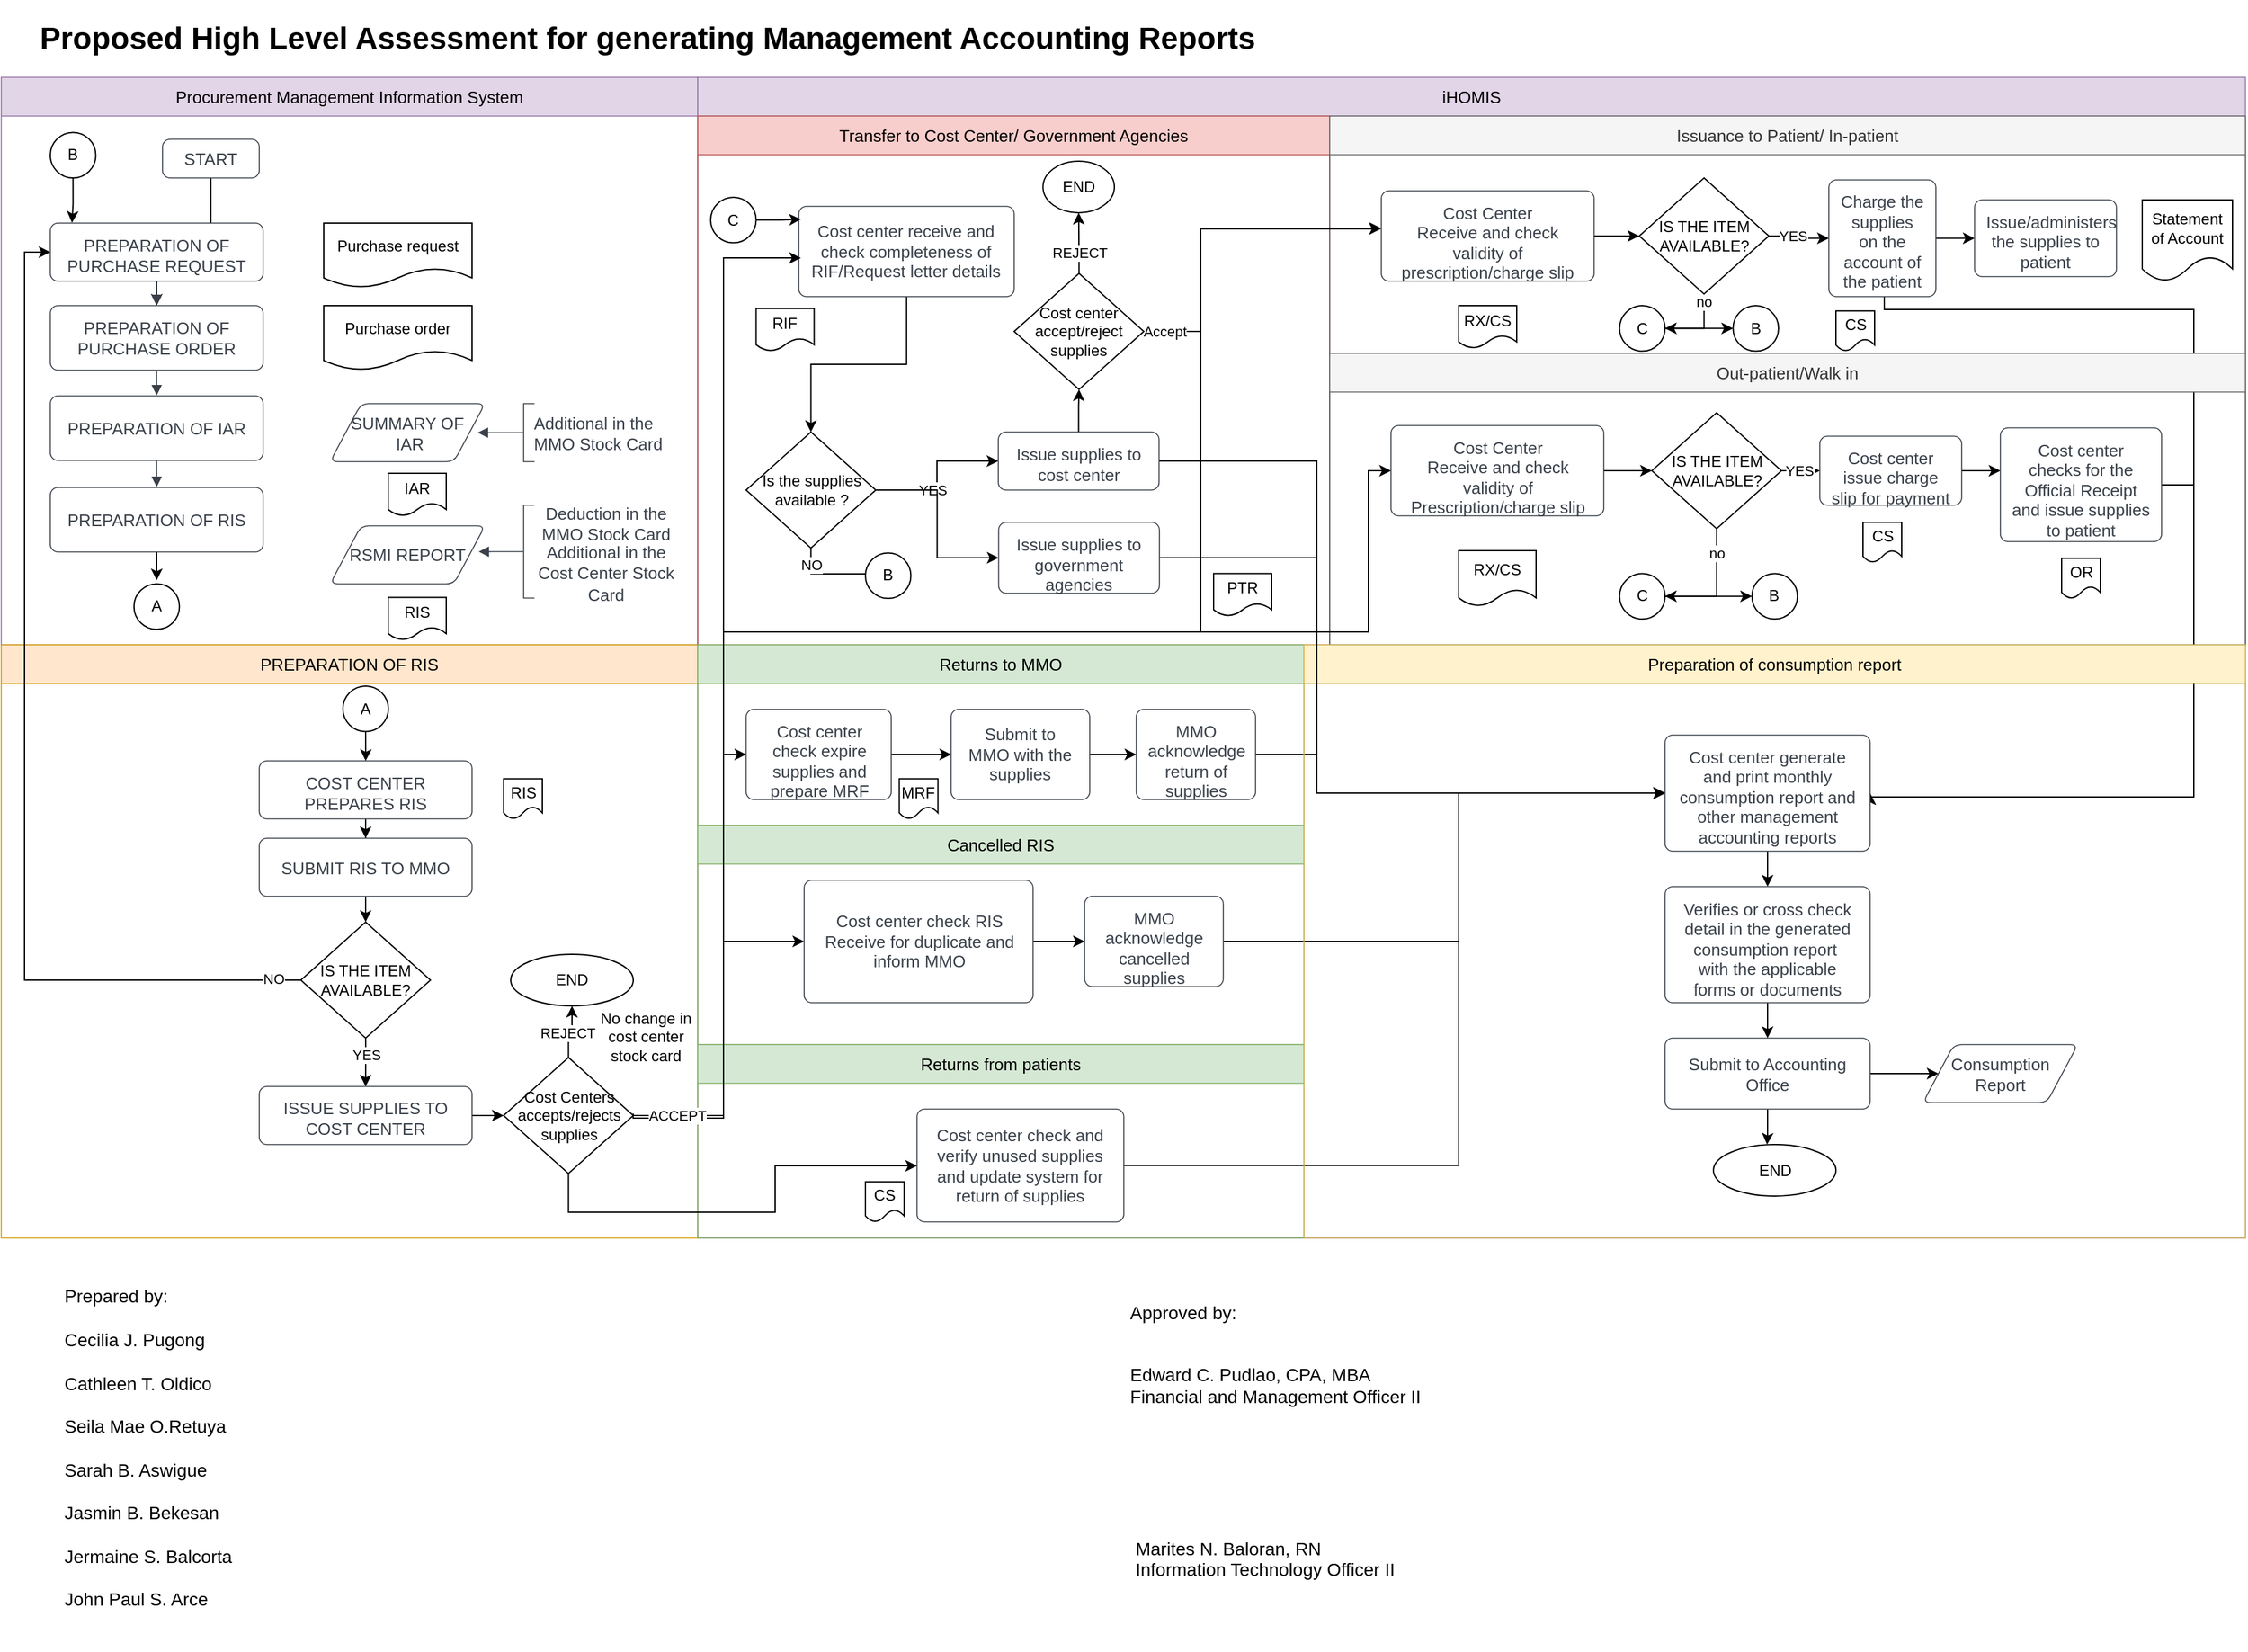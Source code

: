 <mxfile version="21.5.0" type="github">
  <diagram name="Page-1" id="J0lyRj6n2_-u4ndbuz0H">
    <mxGraphModel dx="1595" dy="823" grid="1" gridSize="10" guides="1" tooltips="1" connect="1" arrows="1" fold="1" page="1" pageScale="1" pageWidth="850" pageHeight="1100" math="0" shadow="0">
      <root>
        <mxCell id="0" />
        <mxCell id="1" parent="0" />
        <mxCell id="qVswXqrrGsFflSgT77Yx-1" value="" style="fillColor=none;strokeColor=none;pointerEvents=0;fontStyle=0;html=1;whiteSpace=wrap;container=1;collapsible=0;childLayout=stackLayout;resizeParent=1;dropTarget=0;fontSize=13;spacing=0;strokeOpacity=100;fillOpacity=100;rounded=1;absoluteArcSize=1;arcSize=12;strokeWidth=0.8;" parent="1" vertex="1">
          <mxGeometry x="30" y="60" width="540" height="440" as="geometry" />
        </mxCell>
        <mxCell id="qVswXqrrGsFflSgT77Yx-2" value="Procurement Management Information System" style="swimlane;html=1;whiteSpace=wrap;connectable=0;fontStyle=0;startSize=30;dropTarget=0;rounded=0;spacing=0;strokeColor=#9673a6;strokeOpacity=100;fillOpacity=100;fillColor=#e1d5e7;strokeWidth=0.8;container=1;pointerEvents=0;collapsible=0;recursiveResize=0;fontSize=13;align=center;" parent="qVswXqrrGsFflSgT77Yx-1" vertex="1">
          <mxGeometry width="540" height="440" as="geometry" />
        </mxCell>
        <mxCell id="ko_6VQ7homJem2bXmBW5-42" value="" style="edgeStyle=orthogonalEdgeStyle;rounded=0;orthogonalLoop=1;jettySize=auto;html=1;" parent="1" source="qVswXqrrGsFflSgT77Yx-3" target="qVswXqrrGsFflSgT77Yx-5" edge="1">
          <mxGeometry relative="1" as="geometry" />
        </mxCell>
        <mxCell id="qVswXqrrGsFflSgT77Yx-3" value="START" style="html=1;overflow=block;blockSpacing=1;whiteSpace=wrap;fontSize=13;fontColor=#3a414a;align=center;spacing=3.8;strokeColor=#3a414a;strokeOpacity=100;fillOpacity=100;rounded=1;absoluteArcSize=1;arcSize=12;fillColor=#ffffff;strokeWidth=0.8;lucidId=2fs9UQbkpLP_;" parent="1" vertex="1">
          <mxGeometry x="155" y="108" width="75" height="30" as="geometry" />
        </mxCell>
        <mxCell id="qVswXqrrGsFflSgT77Yx-4" value="PREPARATION OF PURCHASE REQUEST" style="html=1;overflow=block;blockSpacing=1;whiteSpace=wrap;fontSize=13;fontColor=#3a414a;align=center;spacing=9;strokeColor=#3a414a;strokeOpacity=100;fillOpacity=100;rounded=1;absoluteArcSize=1;arcSize=12;fillColor=#ffffff;strokeWidth=0.8;lucidId=ogs9_VXGJzux;" parent="1" vertex="1">
          <mxGeometry x="68" y="173" width="165" height="45" as="geometry" />
        </mxCell>
        <mxCell id="qVswXqrrGsFflSgT77Yx-5" value="PREPARATION OF PURCHASE ORDER" style="html=1;overflow=block;blockSpacing=1;whiteSpace=wrap;fontSize=13;fontColor=#3a414a;align=center;spacing=9;strokeColor=#3a414a;strokeOpacity=100;fillOpacity=100;rounded=1;absoluteArcSize=1;arcSize=12;fillColor=#ffffff;strokeWidth=0.8;lucidId=Ehs9~Ryh2CZX;" parent="1" vertex="1">
          <mxGeometry x="68" y="237" width="165" height="50" as="geometry" />
        </mxCell>
        <mxCell id="qVswXqrrGsFflSgT77Yx-7" value="" style="html=1;jettySize=18;whiteSpace=wrap;fontSize=13;strokeColor=#3a414a;strokeOpacity=100;strokeWidth=0.8;rounded=1;arcSize=24;edgeStyle=orthogonalEdgeStyle;startArrow=none;endArrow=block;endFill=1;exitX=0.5;exitY=1.008;exitPerimeter=0;entryX=0.5;entryY=-0.007;entryPerimeter=0;lucidId=-Ts9mlz6nutN;" parent="1" source="qVswXqrrGsFflSgT77Yx-4" target="qVswXqrrGsFflSgT77Yx-5" edge="1">
          <mxGeometry width="100" height="100" relative="1" as="geometry">
            <Array as="points" />
          </mxGeometry>
        </mxCell>
        <mxCell id="qVswXqrrGsFflSgT77Yx-12" value="PREPARATION OF IAR" style="html=1;overflow=block;blockSpacing=1;whiteSpace=wrap;fontSize=13;fontColor=#3a414a;align=center;spacing=9;strokeColor=#3a414a;strokeOpacity=100;fillOpacity=100;rounded=1;absoluteArcSize=1;arcSize=12;fillColor=#ffffff;strokeWidth=0.8;lucidId=RXs9OeCp4kVb;" parent="1" vertex="1">
          <mxGeometry x="68" y="307" width="165" height="50" as="geometry" />
        </mxCell>
        <mxCell id="qVswXqrrGsFflSgT77Yx-13" value="SUMMARY OF&lt;br&gt;&amp;nbsp;IAR" style="html=1;overflow=block;blockSpacing=1;whiteSpace=wrap;shape=parallelogram;perimeter=parallelogramPerimeter;anchorPointDirection=0;fontSize=13;fontColor=#3a414a;align=center;spacing=3.8;strokeColor=#3a414a;strokeOpacity=100;fillOpacity=100;rounded=1;absoluteArcSize=1;arcSize=12;fillColor=#ffffff;strokeWidth=0.8;lucidId=gYs9m8~hJAxD;" parent="1" vertex="1">
          <mxGeometry x="285" y="313" width="120" height="45" as="geometry" />
        </mxCell>
        <mxCell id="ko_6VQ7homJem2bXmBW5-2" value="" style="edgeStyle=orthogonalEdgeStyle;rounded=0;orthogonalLoop=1;jettySize=auto;html=1;" parent="1" source="qVswXqrrGsFflSgT77Yx-15" edge="1">
          <mxGeometry relative="1" as="geometry">
            <mxPoint x="150.5" y="450" as="targetPoint" />
          </mxGeometry>
        </mxCell>
        <mxCell id="qVswXqrrGsFflSgT77Yx-15" value="PREPARATION OF RIS" style="html=1;overflow=block;blockSpacing=1;whiteSpace=wrap;fontSize=13;fontColor=#3a414a;align=center;spacing=9;strokeColor=#3a414a;strokeOpacity=100;fillOpacity=100;rounded=1;absoluteArcSize=1;arcSize=12;fillColor=#ffffff;strokeWidth=0.8;lucidId=OYs974KPALUt;" parent="1" vertex="1">
          <mxGeometry x="68" y="378" width="165" height="50" as="geometry" />
        </mxCell>
        <mxCell id="qVswXqrrGsFflSgT77Yx-16" value="RSMI REPORT" style="html=1;overflow=block;blockSpacing=1;whiteSpace=wrap;shape=parallelogram;perimeter=parallelogramPerimeter;anchorPointDirection=0;fontSize=13;fontColor=#3a414a;align=center;spacing=3.8;strokeColor=#3a414a;strokeOpacity=100;fillOpacity=100;rounded=1;absoluteArcSize=1;arcSize=12;fillColor=#ffffff;strokeWidth=0.8;lucidId=5Ys9VWO-W1IM;" parent="1" vertex="1">
          <mxGeometry x="285" y="407.75" width="120" height="45" as="geometry" />
        </mxCell>
        <mxCell id="qVswXqrrGsFflSgT77Yx-18" value="Additional in the MMO Stock Card" style="group;spacingLeft=8;align=left;spacing=0;strokeColor=none;whiteSpace=wrap;fontSize=13;fontColor=#3a414a;strokeOpacity=100;fillOpacity=0;rounded=1;absoluteArcSize=1;arcSize=12;fillColor=#ffffff;strokeWidth=0.8;verticalAlign=middle;html=1;" parent="1" vertex="1">
          <mxGeometry x="435" y="313" width="120" height="45" as="geometry" />
        </mxCell>
        <mxCell id="qVswXqrrGsFflSgT77Yx-19" value="" style="shape=partialRectangle;right=0;fillColor=none;whiteSpace=wrap;fontSize=13;fontColor=#3a414a;align=center;strokeColor=#3a414a;strokeWidth=0.8;" parent="qVswXqrrGsFflSgT77Yx-18" vertex="1">
          <mxGeometry width="8" height="45" relative="1" as="geometry" />
        </mxCell>
        <mxCell id="qVswXqrrGsFflSgT77Yx-20" value="" style="html=1;jettySize=18;whiteSpace=wrap;fontSize=13;strokeColor=#3a414a;strokeOpacity=100;strokeWidth=0.8;rounded=1;arcSize=24;edgeStyle=orthogonalEdgeStyle;startArrow=none;endArrow=block;endFill=1;exitX=-0.003;exitY=0.5;exitPerimeter=0;entryX=0.953;entryY=0.5;entryPerimeter=0;lucidId=xZs9WXEUDVAi;" parent="1" source="qVswXqrrGsFflSgT77Yx-18" target="qVswXqrrGsFflSgT77Yx-13" edge="1">
          <mxGeometry width="100" height="100" relative="1" as="geometry">
            <Array as="points" />
          </mxGeometry>
        </mxCell>
        <mxCell id="qVswXqrrGsFflSgT77Yx-21" value="&lt;div style=&quot;display: flex; justify-content: center; text-align: center; align-items: baseline; font-size: 0; line-height: 1.25;margin-top: -2px;&quot;&gt;&lt;span&gt;&lt;span style=&quot;font-size:13px;color:#3a414a;&quot;&gt;Deduction in the MMO Stock Card&#xa;&lt;/span&gt;&lt;/span&gt;&lt;/div&gt;&lt;div style=&quot;display: flex; justify-content: center; text-align: center; align-items: baseline; font-size: 0; line-height: 1.25;margin-top: -2px;&quot;&gt;&lt;span&gt;&lt;span style=&quot;font-size:13px;color:#3a414a;&quot;&gt;Additional in the Cost Center Stock Card&lt;/span&gt;&lt;/span&gt;&lt;/div&gt;" style="group;spacingLeft=8;align=left;spacing=0;strokeColor=none;whiteSpace=wrap;overflow=block;blockSpacing=1;html=1;fontSize=13;strokeOpacity=100;fillOpacity=0;rounded=1;absoluteArcSize=1;arcSize=12;fillColor=#ffffff;strokeWidth=0.8;verticalAlign=middle;" parent="1" vertex="1">
          <mxGeometry x="435" y="391.75" width="120" height="72" as="geometry" />
        </mxCell>
        <mxCell id="qVswXqrrGsFflSgT77Yx-22" value="" style="shape=partialRectangle;right=0;fillColor=none;whiteSpace=wrap;overflow=block;blockSpacing=1;html=1;fontSize=13;strokeColor=#3a414a;strokeWidth=0.8;" parent="qVswXqrrGsFflSgT77Yx-21" vertex="1">
          <mxGeometry width="8" height="72" relative="1" as="geometry" />
        </mxCell>
        <mxCell id="qVswXqrrGsFflSgT77Yx-23" value="" style="html=1;jettySize=18;whiteSpace=wrap;fontSize=13;strokeColor=#3a414a;strokeOpacity=100;strokeWidth=0.8;rounded=1;arcSize=24;edgeStyle=orthogonalEdgeStyle;startArrow=none;endArrow=block;endFill=1;exitX=-0.003;exitY=0.5;exitPerimeter=0;entryX=0.959;entryY=0.44;entryPerimeter=0;lucidId=.Zs9wa_sZbOn;" parent="1" source="qVswXqrrGsFflSgT77Yx-21" target="qVswXqrrGsFflSgT77Yx-16" edge="1">
          <mxGeometry width="100" height="100" relative="1" as="geometry">
            <Array as="points" />
          </mxGeometry>
        </mxCell>
        <mxCell id="qVswXqrrGsFflSgT77Yx-24" value="" style="html=1;jettySize=18;whiteSpace=wrap;fontSize=13;strokeColor=#3a414a;strokeOpacity=100;strokeWidth=0.8;rounded=1;arcSize=24;edgeStyle=orthogonalEdgeStyle;startArrow=none;endArrow=block;endFill=1;exitX=0.5;exitY=1.007;exitPerimeter=0;entryX=0.5;entryY=-0.007;entryPerimeter=0;lucidId=w4s9.SIj1D_p;" parent="1" source="qVswXqrrGsFflSgT77Yx-5" target="qVswXqrrGsFflSgT77Yx-12" edge="1">
          <mxGeometry width="100" height="100" relative="1" as="geometry">
            <Array as="points" />
          </mxGeometry>
        </mxCell>
        <mxCell id="qVswXqrrGsFflSgT77Yx-25" value="" style="html=1;jettySize=18;whiteSpace=wrap;fontSize=13;strokeColor=#3a414a;strokeOpacity=100;strokeWidth=0.8;rounded=1;arcSize=24;edgeStyle=orthogonalEdgeStyle;startArrow=none;endArrow=block;endFill=1;exitX=0.5;exitY=1.007;exitPerimeter=0;entryX=0.5;entryY=-0.007;entryPerimeter=0;lucidId=x4s9VvWTqHpb;" parent="1" source="qVswXqrrGsFflSgT77Yx-12" target="qVswXqrrGsFflSgT77Yx-15" edge="1">
          <mxGeometry width="100" height="100" relative="1" as="geometry">
            <Array as="points" />
          </mxGeometry>
        </mxCell>
        <mxCell id="qVswXqrrGsFflSgT77Yx-146" value="&lt;h1&gt;Proposed High Level Assessment for generating Management Accounting Reports&lt;/h1&gt;" style="text;html=1;strokeColor=none;fillColor=none;spacing=5;spacingTop=-20;whiteSpace=wrap;overflow=hidden;rounded=0;" parent="1" vertex="1">
          <mxGeometry x="55" y="10" width="1195" height="40" as="geometry" />
        </mxCell>
        <mxCell id="ko_6VQ7homJem2bXmBW5-3" value="" style="fillColor=none;strokeColor=none;pointerEvents=0;fontStyle=0;html=1;whiteSpace=wrap;container=1;collapsible=0;childLayout=stackLayout;resizeParent=1;dropTarget=0;fontSize=13;spacing=0;strokeOpacity=100;fillOpacity=100;rounded=1;absoluteArcSize=1;arcSize=12;strokeWidth=0.8;" parent="1" vertex="1">
          <mxGeometry x="30" y="500" width="540" height="460" as="geometry" />
        </mxCell>
        <mxCell id="ko_6VQ7homJem2bXmBW5-4" value="PREPARATION OF RIS" style="swimlane;html=1;whiteSpace=wrap;connectable=0;fontStyle=0;startSize=30;dropTarget=0;rounded=0;spacing=0;strokeColor=#d79b00;strokeOpacity=100;fillOpacity=100;fillColor=#ffe6cc;strokeWidth=0.8;container=1;pointerEvents=0;collapsible=0;recursiveResize=0;fontSize=13;align=center;" parent="ko_6VQ7homJem2bXmBW5-3" vertex="1">
          <mxGeometry width="540" height="460" as="geometry" />
        </mxCell>
        <mxCell id="ko_6VQ7homJem2bXmBW5-17" style="edgeStyle=orthogonalEdgeStyle;rounded=0;orthogonalLoop=1;jettySize=auto;html=1;" parent="1" source="ko_6VQ7homJem2bXmBW5-6" target="ko_6VQ7homJem2bXmBW5-7" edge="1">
          <mxGeometry relative="1" as="geometry" />
        </mxCell>
        <mxCell id="ko_6VQ7homJem2bXmBW5-6" value="COST CENTER PREPARES RIS" style="html=1;overflow=block;blockSpacing=1;whiteSpace=wrap;fontSize=13;fontColor=#3a414a;align=center;spacing=9;strokeColor=#3a414a;strokeOpacity=100;fillOpacity=100;rounded=1;absoluteArcSize=1;arcSize=12;fillColor=#ffffff;strokeWidth=0.8;lucidId=ogs9_VXGJzux;" parent="1" vertex="1">
          <mxGeometry x="230" y="590" width="165" height="45" as="geometry" />
        </mxCell>
        <mxCell id="ko_6VQ7homJem2bXmBW5-18" style="edgeStyle=orthogonalEdgeStyle;rounded=0;orthogonalLoop=1;jettySize=auto;html=1;" parent="1" source="ko_6VQ7homJem2bXmBW5-7" target="ko_6VQ7homJem2bXmBW5-9" edge="1">
          <mxGeometry relative="1" as="geometry" />
        </mxCell>
        <mxCell id="ko_6VQ7homJem2bXmBW5-7" value="SUBMIT RIS TO MMO" style="html=1;overflow=block;blockSpacing=1;whiteSpace=wrap;fontSize=13;fontColor=#3a414a;align=center;spacing=9;strokeColor=#3a414a;strokeOpacity=100;fillOpacity=100;rounded=1;absoluteArcSize=1;arcSize=12;fillColor=#ffffff;strokeWidth=0.8;lucidId=ogs9_VXGJzux;" parent="1" vertex="1">
          <mxGeometry x="230" y="650" width="165" height="45" as="geometry" />
        </mxCell>
        <mxCell id="ko_6VQ7homJem2bXmBW5-23" style="edgeStyle=orthogonalEdgeStyle;rounded=0;orthogonalLoop=1;jettySize=auto;html=1;entryX=0;entryY=0.5;entryDx=0;entryDy=0;" parent="1" source="ko_6VQ7homJem2bXmBW5-9" target="qVswXqrrGsFflSgT77Yx-4" edge="1">
          <mxGeometry relative="1" as="geometry">
            <Array as="points">
              <mxPoint x="48" y="760" />
              <mxPoint x="48" y="196" />
            </Array>
          </mxGeometry>
        </mxCell>
        <mxCell id="ko_6VQ7homJem2bXmBW5-24" value="NO" style="edgeLabel;html=1;align=center;verticalAlign=middle;resizable=0;points=[];" parent="ko_6VQ7homJem2bXmBW5-23" vertex="1" connectable="0">
          <mxGeometry x="-0.945" y="-1" relative="1" as="geometry">
            <mxPoint as="offset" />
          </mxGeometry>
        </mxCell>
        <mxCell id="ko_6VQ7homJem2bXmBW5-27" value="" style="edgeStyle=orthogonalEdgeStyle;rounded=0;orthogonalLoop=1;jettySize=auto;html=1;" parent="1" source="ko_6VQ7homJem2bXmBW5-9" target="ko_6VQ7homJem2bXmBW5-25" edge="1">
          <mxGeometry relative="1" as="geometry" />
        </mxCell>
        <mxCell id="ko_6VQ7homJem2bXmBW5-28" value="YES" style="edgeLabel;html=1;align=center;verticalAlign=middle;resizable=0;points=[];" parent="ko_6VQ7homJem2bXmBW5-27" vertex="1" connectable="0">
          <mxGeometry x="-0.317" relative="1" as="geometry">
            <mxPoint as="offset" />
          </mxGeometry>
        </mxCell>
        <mxCell id="ko_6VQ7homJem2bXmBW5-9" value="IS THE ITEM AVAILABLE?" style="rhombus;whiteSpace=wrap;html=1;" parent="1" vertex="1">
          <mxGeometry x="262.25" y="715" width="100.5" height="90" as="geometry" />
        </mxCell>
        <mxCell id="ko_6VQ7homJem2bXmBW5-142" style="edgeStyle=orthogonalEdgeStyle;rounded=0;orthogonalLoop=1;jettySize=auto;html=1;" parent="1" source="ko_6VQ7homJem2bXmBW5-25" target="ko_6VQ7homJem2bXmBW5-140" edge="1">
          <mxGeometry relative="1" as="geometry" />
        </mxCell>
        <mxCell id="ko_6VQ7homJem2bXmBW5-25" value="ISSUE SUPPLIES TO COST CENTER" style="html=1;overflow=block;blockSpacing=1;whiteSpace=wrap;fontSize=13;fontColor=#3a414a;align=center;spacing=9;strokeColor=#3a414a;strokeOpacity=100;fillOpacity=100;rounded=1;absoluteArcSize=1;arcSize=12;fillColor=#ffffff;strokeWidth=0.8;lucidId=ogs9_VXGJzux;" parent="1" vertex="1">
          <mxGeometry x="230" y="842.5" width="165" height="45" as="geometry" />
        </mxCell>
        <mxCell id="ko_6VQ7homJem2bXmBW5-30" value="iHOMIS" style="swimlane;html=1;whiteSpace=wrap;connectable=0;fontStyle=0;startSize=30;dropTarget=0;rounded=0;spacing=0;strokeColor=#9673a6;strokeOpacity=100;fillOpacity=100;fillColor=#e1d5e7;strokeWidth=0.8;container=1;pointerEvents=0;collapsible=0;recursiveResize=0;fontSize=13;align=center;" parent="1" vertex="1">
          <mxGeometry x="570" y="60" width="1200" height="900" as="geometry" />
        </mxCell>
        <mxCell id="ko_6VQ7homJem2bXmBW5-31" value="Transfer to Cost Center/ Government Agencies" style="swimlane;html=1;whiteSpace=wrap;connectable=0;fontStyle=0;startSize=30;dropTarget=0;rounded=0;spacing=0;strokeColor=#b85450;strokeOpacity=100;fillOpacity=100;fillColor=#f8cecc;strokeWidth=0.8;container=1;pointerEvents=0;collapsible=0;recursiveResize=0;fontSize=13;align=center;" parent="1" vertex="1">
          <mxGeometry x="570" y="90" width="490" height="410" as="geometry" />
        </mxCell>
        <mxCell id="ko_6VQ7homJem2bXmBW5-38" value="" style="edgeStyle=orthogonalEdgeStyle;rounded=0;orthogonalLoop=1;jettySize=auto;html=1;" parent="1" source="ko_6VQ7homJem2bXmBW5-34" target="ko_6VQ7homJem2bXmBW5-35" edge="1">
          <mxGeometry relative="1" as="geometry" />
        </mxCell>
        <mxCell id="ko_6VQ7homJem2bXmBW5-34" value="Cost center receive and check completeness of RIF/Request letter details" style="html=1;overflow=block;blockSpacing=1;whiteSpace=wrap;fontSize=13;fontColor=#3a414a;align=center;spacing=9;strokeColor=#3a414a;strokeOpacity=100;fillOpacity=100;rounded=1;absoluteArcSize=1;arcSize=12;fillColor=#ffffff;strokeWidth=0.8;lucidId=ogs9_VXGJzux;" parent="1" vertex="1">
          <mxGeometry x="648.37" y="160" width="166.99" height="70" as="geometry" />
        </mxCell>
        <mxCell id="ko_6VQ7homJem2bXmBW5-39" value="" style="edgeStyle=orthogonalEdgeStyle;rounded=0;orthogonalLoop=1;jettySize=auto;html=1;" parent="1" source="ko_6VQ7homJem2bXmBW5-35" target="ko_6VQ7homJem2bXmBW5-36" edge="1">
          <mxGeometry relative="1" as="geometry" />
        </mxCell>
        <mxCell id="ko_6VQ7homJem2bXmBW5-59" value="YES" style="edgeLabel;html=1;align=center;verticalAlign=middle;resizable=0;points=[];" parent="ko_6VQ7homJem2bXmBW5-39" vertex="1" connectable="0">
          <mxGeometry x="-0.25" relative="1" as="geometry">
            <mxPoint as="offset" />
          </mxGeometry>
        </mxCell>
        <mxCell id="ko_6VQ7homJem2bXmBW5-55" value="" style="edgeStyle=orthogonalEdgeStyle;rounded=0;orthogonalLoop=1;jettySize=auto;html=1;" parent="1" source="ko_6VQ7homJem2bXmBW5-35" target="ko_6VQ7homJem2bXmBW5-54" edge="1">
          <mxGeometry relative="1" as="geometry" />
        </mxCell>
        <mxCell id="ko_6VQ7homJem2bXmBW5-58" value="NO" style="edgeLabel;html=1;align=center;verticalAlign=middle;resizable=0;points=[];" parent="ko_6VQ7homJem2bXmBW5-55" vertex="1" connectable="0">
          <mxGeometry x="-0.733" relative="1" as="geometry">
            <mxPoint as="offset" />
          </mxGeometry>
        </mxCell>
        <mxCell id="BWtqKNz6Vz2y2dsgDYOs-14" style="edgeStyle=orthogonalEdgeStyle;rounded=0;orthogonalLoop=1;jettySize=auto;html=1;entryX=0;entryY=0.5;entryDx=0;entryDy=0;" edge="1" parent="1" source="ko_6VQ7homJem2bXmBW5-35" target="BWtqKNz6Vz2y2dsgDYOs-13">
          <mxGeometry relative="1" as="geometry" />
        </mxCell>
        <mxCell id="ko_6VQ7homJem2bXmBW5-35" value="Is the supplies available ?" style="rhombus;whiteSpace=wrap;html=1;" parent="1" vertex="1">
          <mxGeometry x="607.5" y="335" width="100.5" height="90" as="geometry" />
        </mxCell>
        <mxCell id="ko_6VQ7homJem2bXmBW5-162" style="edgeStyle=orthogonalEdgeStyle;rounded=0;orthogonalLoop=1;jettySize=auto;html=1;" parent="1" source="ko_6VQ7homJem2bXmBW5-36" target="ko_6VQ7homJem2bXmBW5-156" edge="1">
          <mxGeometry relative="1" as="geometry" />
        </mxCell>
        <mxCell id="BWtqKNz6Vz2y2dsgDYOs-33" style="edgeStyle=orthogonalEdgeStyle;rounded=0;orthogonalLoop=1;jettySize=auto;html=1;entryX=0;entryY=0.5;entryDx=0;entryDy=0;" edge="1" parent="1" source="ko_6VQ7homJem2bXmBW5-36" target="ko_6VQ7homJem2bXmBW5-124">
          <mxGeometry relative="1" as="geometry">
            <Array as="points">
              <mxPoint x="1050" y="358" />
              <mxPoint x="1050" y="615" />
            </Array>
          </mxGeometry>
        </mxCell>
        <mxCell id="ko_6VQ7homJem2bXmBW5-36" value="Issue supplies to cost center" style="html=1;overflow=block;blockSpacing=1;whiteSpace=wrap;fontSize=13;fontColor=#3a414a;align=center;spacing=9;strokeColor=#3a414a;strokeOpacity=100;fillOpacity=100;rounded=1;absoluteArcSize=1;arcSize=12;fillColor=#ffffff;strokeWidth=0.8;lucidId=ogs9_VXGJzux;" parent="1" vertex="1">
          <mxGeometry x="803.04" y="335" width="124.64" height="45" as="geometry" />
        </mxCell>
        <mxCell id="ko_6VQ7homJem2bXmBW5-54" value="B" style="ellipse;whiteSpace=wrap;html=1;aspect=fixed;" parent="1" vertex="1">
          <mxGeometry x="700" y="428.81" width="35.25" height="35.25" as="geometry" />
        </mxCell>
        <mxCell id="ko_6VQ7homJem2bXmBW5-56" value="Issuance to Patient/ In-patient" style="swimlane;html=1;whiteSpace=wrap;connectable=0;fontStyle=0;startSize=30;dropTarget=0;rounded=0;spacing=0;strokeColor=#666666;strokeOpacity=100;fillOpacity=100;fillColor=#f5f5f5;strokeWidth=0.8;container=1;pointerEvents=0;collapsible=0;recursiveResize=0;fontSize=13;fontColor=#333333;align=center;" parent="1" vertex="1">
          <mxGeometry x="1060" y="90" width="710" height="410" as="geometry" />
        </mxCell>
        <mxCell id="ko_6VQ7homJem2bXmBW5-67" value="" style="edgeStyle=orthogonalEdgeStyle;rounded=0;orthogonalLoop=1;jettySize=auto;html=1;" parent="1" source="ko_6VQ7homJem2bXmBW5-57" target="ko_6VQ7homJem2bXmBW5-64" edge="1">
          <mxGeometry relative="1" as="geometry" />
        </mxCell>
        <mxCell id="ko_6VQ7homJem2bXmBW5-57" value="Cost Center&lt;br&gt;Receive and check validity of prescription/charge slip" style="html=1;overflow=block;blockSpacing=1;whiteSpace=wrap;fontSize=13;fontColor=#3a414a;align=center;spacing=9;strokeColor=#3a414a;strokeOpacity=100;fillOpacity=100;rounded=1;absoluteArcSize=1;arcSize=12;fillColor=#ffffff;strokeWidth=0.8;lucidId=ogs9_VXGJzux;" parent="1" vertex="1">
          <mxGeometry x="1100" y="148" width="165" height="70" as="geometry" />
        </mxCell>
        <mxCell id="ko_6VQ7homJem2bXmBW5-68" value="" style="edgeStyle=orthogonalEdgeStyle;rounded=0;orthogonalLoop=1;jettySize=auto;html=1;" parent="1" source="ko_6VQ7homJem2bXmBW5-64" target="ko_6VQ7homJem2bXmBW5-65" edge="1">
          <mxGeometry relative="1" as="geometry" />
        </mxCell>
        <mxCell id="ko_6VQ7homJem2bXmBW5-70" value="YES" style="edgeLabel;html=1;align=center;verticalAlign=middle;resizable=0;points=[];" parent="ko_6VQ7homJem2bXmBW5-68" vertex="1" connectable="0">
          <mxGeometry x="-0.258" relative="1" as="geometry">
            <mxPoint as="offset" />
          </mxGeometry>
        </mxCell>
        <mxCell id="ko_6VQ7homJem2bXmBW5-187" style="edgeStyle=orthogonalEdgeStyle;rounded=0;orthogonalLoop=1;jettySize=auto;html=1;entryX=1;entryY=0.5;entryDx=0;entryDy=0;" parent="1" source="ko_6VQ7homJem2bXmBW5-64" target="ko_6VQ7homJem2bXmBW5-71" edge="1">
          <mxGeometry relative="1" as="geometry">
            <Array as="points">
              <mxPoint x="1350" y="255" />
            </Array>
          </mxGeometry>
        </mxCell>
        <mxCell id="ko_6VQ7homJem2bXmBW5-195" value="no" style="edgeLabel;html=1;align=center;verticalAlign=middle;resizable=0;points=[];" parent="ko_6VQ7homJem2bXmBW5-187" vertex="1" connectable="0">
          <mxGeometry x="-0.786" y="-1" relative="1" as="geometry">
            <mxPoint as="offset" />
          </mxGeometry>
        </mxCell>
        <mxCell id="ko_6VQ7homJem2bXmBW5-64" value="IS THE ITEM AVAILABLE?" style="rhombus;whiteSpace=wrap;html=1;" parent="1" vertex="1">
          <mxGeometry x="1300" y="138" width="100.5" height="90" as="geometry" />
        </mxCell>
        <mxCell id="ko_6VQ7homJem2bXmBW5-197" value="" style="edgeStyle=orthogonalEdgeStyle;rounded=0;orthogonalLoop=1;jettySize=auto;html=1;" parent="1" source="ko_6VQ7homJem2bXmBW5-65" target="ko_6VQ7homJem2bXmBW5-196" edge="1">
          <mxGeometry relative="1" as="geometry" />
        </mxCell>
        <mxCell id="ko_6VQ7homJem2bXmBW5-199" style="edgeStyle=orthogonalEdgeStyle;rounded=0;orthogonalLoop=1;jettySize=auto;html=1;entryX=1;entryY=0.5;entryDx=0;entryDy=0;" parent="1" source="ko_6VQ7homJem2bXmBW5-65" target="ko_6VQ7homJem2bXmBW5-124" edge="1">
          <mxGeometry relative="1" as="geometry">
            <Array as="points">
              <mxPoint x="1490" y="240" />
              <mxPoint x="1730" y="240" />
              <mxPoint x="1730" y="618" />
            </Array>
          </mxGeometry>
        </mxCell>
        <mxCell id="ko_6VQ7homJem2bXmBW5-65" value="Charge the supplies on the account of the patient" style="html=1;overflow=block;blockSpacing=1;whiteSpace=wrap;fontSize=13;fontColor=#3a414a;align=center;spacing=9;strokeColor=#3a414a;strokeOpacity=100;fillOpacity=100;rounded=1;absoluteArcSize=1;arcSize=12;fillColor=#ffffff;strokeWidth=0.8;lucidId=ogs9_VXGJzux;" parent="1" vertex="1">
          <mxGeometry x="1447" y="139.5" width="83" height="90.5" as="geometry" />
        </mxCell>
        <mxCell id="ko_6VQ7homJem2bXmBW5-66" value="Statement of Account" style="shape=document;whiteSpace=wrap;html=1;boundedLbl=1;" parent="1" vertex="1">
          <mxGeometry x="1690" y="155" width="70" height="63" as="geometry" />
        </mxCell>
        <mxCell id="ko_6VQ7homJem2bXmBW5-188" value="" style="edgeStyle=orthogonalEdgeStyle;rounded=0;orthogonalLoop=1;jettySize=auto;html=1;" parent="1" source="ko_6VQ7homJem2bXmBW5-71" target="ko_6VQ7homJem2bXmBW5-171" edge="1">
          <mxGeometry relative="1" as="geometry" />
        </mxCell>
        <mxCell id="ko_6VQ7homJem2bXmBW5-71" value="C" style="ellipse;whiteSpace=wrap;html=1;aspect=fixed;" parent="1" vertex="1">
          <mxGeometry x="1284.75" y="237" width="35.25" height="35.25" as="geometry" />
        </mxCell>
        <mxCell id="ko_6VQ7homJem2bXmBW5-74" value="Returns to MMO" style="swimlane;html=1;whiteSpace=wrap;connectable=0;fontStyle=0;startSize=30;dropTarget=0;rounded=0;spacing=0;strokeColor=#82b366;strokeOpacity=100;fillOpacity=100;fillColor=#d5e8d4;strokeWidth=0.8;container=1;pointerEvents=0;collapsible=0;recursiveResize=0;fontSize=13;align=center;" parent="1" vertex="1">
          <mxGeometry x="570" y="500" width="470" height="140" as="geometry" />
        </mxCell>
        <mxCell id="ko_6VQ7homJem2bXmBW5-87" value="" style="edgeStyle=orthogonalEdgeStyle;rounded=0;orthogonalLoop=1;jettySize=auto;html=1;" parent="1" source="ko_6VQ7homJem2bXmBW5-80" target="ko_6VQ7homJem2bXmBW5-81" edge="1">
          <mxGeometry relative="1" as="geometry" />
        </mxCell>
        <mxCell id="ko_6VQ7homJem2bXmBW5-80" value="Cost center check expire supplies and prepare MRF" style="html=1;overflow=block;blockSpacing=1;whiteSpace=wrap;fontSize=13;fontColor=#3a414a;align=center;spacing=9;strokeColor=#3a414a;strokeOpacity=100;fillOpacity=100;rounded=1;absoluteArcSize=1;arcSize=12;fillColor=#ffffff;strokeWidth=0.8;lucidId=ogs9_VXGJzux;" parent="1" vertex="1">
          <mxGeometry x="607.5" y="550" width="112.5" height="70" as="geometry" />
        </mxCell>
        <mxCell id="ko_6VQ7homJem2bXmBW5-88" value="" style="edgeStyle=orthogonalEdgeStyle;rounded=0;orthogonalLoop=1;jettySize=auto;html=1;" parent="1" source="ko_6VQ7homJem2bXmBW5-81" target="ko_6VQ7homJem2bXmBW5-82" edge="1">
          <mxGeometry relative="1" as="geometry" />
        </mxCell>
        <mxCell id="ko_6VQ7homJem2bXmBW5-81" value="Submit to MMO with the supplies" style="html=1;overflow=block;blockSpacing=1;whiteSpace=wrap;fontSize=13;fontColor=#3a414a;align=center;spacing=9;strokeColor=#3a414a;strokeOpacity=100;fillOpacity=100;rounded=1;absoluteArcSize=1;arcSize=12;fillColor=#ffffff;strokeWidth=0.8;lucidId=ogs9_VXGJzux;" parent="1" vertex="1">
          <mxGeometry x="766.43" y="550" width="107.5" height="70" as="geometry" />
        </mxCell>
        <mxCell id="BWtqKNz6Vz2y2dsgDYOs-30" style="edgeStyle=orthogonalEdgeStyle;rounded=0;orthogonalLoop=1;jettySize=auto;html=1;" edge="1" parent="1" source="ko_6VQ7homJem2bXmBW5-82" target="ko_6VQ7homJem2bXmBW5-124">
          <mxGeometry relative="1" as="geometry">
            <Array as="points">
              <mxPoint x="1050" y="585" />
              <mxPoint x="1050" y="615" />
            </Array>
          </mxGeometry>
        </mxCell>
        <mxCell id="ko_6VQ7homJem2bXmBW5-82" value="MMO acknowledge return of supplies" style="html=1;overflow=block;blockSpacing=1;whiteSpace=wrap;fontSize=13;fontColor=#3a414a;align=center;spacing=9;strokeColor=#3a414a;strokeOpacity=100;fillOpacity=100;rounded=1;absoluteArcSize=1;arcSize=12;fillColor=#ffffff;strokeWidth=0.8;lucidId=ogs9_VXGJzux;" parent="1" vertex="1">
          <mxGeometry x="910" y="550" width="92.5" height="70" as="geometry" />
        </mxCell>
        <mxCell id="ko_6VQ7homJem2bXmBW5-86" value="Cancelled RIS" style="swimlane;html=1;whiteSpace=wrap;connectable=0;fontStyle=0;startSize=30;dropTarget=0;rounded=0;spacing=0;strokeColor=#82b366;strokeOpacity=100;fillOpacity=100;fillColor=#d5e8d4;strokeWidth=0.8;container=1;pointerEvents=0;collapsible=0;recursiveResize=0;fontSize=13;align=center;" parent="1" vertex="1">
          <mxGeometry x="570" y="640" width="470" height="170" as="geometry" />
        </mxCell>
        <mxCell id="BWtqKNz6Vz2y2dsgDYOs-31" style="edgeStyle=orthogonalEdgeStyle;rounded=0;orthogonalLoop=1;jettySize=auto;html=1;entryX=0;entryY=0.5;entryDx=0;entryDy=0;" edge="1" parent="1" source="ko_6VQ7homJem2bXmBW5-90" target="ko_6VQ7homJem2bXmBW5-124">
          <mxGeometry relative="1" as="geometry">
            <Array as="points">
              <mxPoint x="1160" y="730" />
              <mxPoint x="1160" y="615" />
            </Array>
          </mxGeometry>
        </mxCell>
        <mxCell id="ko_6VQ7homJem2bXmBW5-90" value="MMO acknowledge cancelled supplies" style="html=1;overflow=block;blockSpacing=1;whiteSpace=wrap;fontSize=13;fontColor=#3a414a;align=center;spacing=9;strokeColor=#3a414a;strokeOpacity=100;fillOpacity=100;rounded=1;absoluteArcSize=1;arcSize=12;fillColor=#ffffff;strokeWidth=0.8;lucidId=ogs9_VXGJzux;" parent="1" vertex="1">
          <mxGeometry x="870" y="695" width="107.5" height="70" as="geometry" />
        </mxCell>
        <mxCell id="ko_6VQ7homJem2bXmBW5-93" value="" style="edgeStyle=orthogonalEdgeStyle;rounded=0;orthogonalLoop=1;jettySize=auto;html=1;" parent="1" source="ko_6VQ7homJem2bXmBW5-91" target="ko_6VQ7homJem2bXmBW5-90" edge="1">
          <mxGeometry relative="1" as="geometry" />
        </mxCell>
        <mxCell id="ko_6VQ7homJem2bXmBW5-91" value="Cost center check RIS Receive for duplicate and inform MMO" style="html=1;overflow=block;blockSpacing=1;whiteSpace=wrap;fontSize=13;fontColor=#3a414a;align=center;spacing=9;strokeColor=#3a414a;strokeOpacity=100;fillOpacity=100;rounded=1;absoluteArcSize=1;arcSize=12;fillColor=#ffffff;strokeWidth=0.8;lucidId=ogs9_VXGJzux;" parent="1" vertex="1">
          <mxGeometry x="652.5" y="682.5" width="177.5" height="95" as="geometry" />
        </mxCell>
        <mxCell id="ko_6VQ7homJem2bXmBW5-94" value="Out-patient/Walk in" style="swimlane;html=1;whiteSpace=wrap;connectable=0;fontStyle=0;startSize=30;dropTarget=0;rounded=0;spacing=0;strokeColor=#666666;strokeOpacity=100;fillOpacity=100;fillColor=#f5f5f5;strokeWidth=0.8;container=1;pointerEvents=0;collapsible=0;recursiveResize=0;fontSize=13;fontColor=#333333;align=center;" parent="1" vertex="1">
          <mxGeometry x="1060" y="274" width="710" height="226" as="geometry" />
        </mxCell>
        <mxCell id="ko_6VQ7homJem2bXmBW5-101" value="" style="edgeStyle=orthogonalEdgeStyle;rounded=0;orthogonalLoop=1;jettySize=auto;html=1;" parent="1" source="ko_6VQ7homJem2bXmBW5-95" target="ko_6VQ7homJem2bXmBW5-99" edge="1">
          <mxGeometry relative="1" as="geometry" />
        </mxCell>
        <mxCell id="ko_6VQ7homJem2bXmBW5-95" value="Cost Center&lt;br&gt;Receive and check validity of Prescription/charge slip" style="html=1;overflow=block;blockSpacing=1;whiteSpace=wrap;fontSize=13;fontColor=#3a414a;align=center;spacing=9;strokeColor=#3a414a;strokeOpacity=100;fillOpacity=100;rounded=1;absoluteArcSize=1;arcSize=12;fillColor=#ffffff;strokeWidth=0.8;lucidId=ogs9_VXGJzux;" parent="1" vertex="1">
          <mxGeometry x="1107.5" y="330" width="165" height="70" as="geometry" />
        </mxCell>
        <mxCell id="ko_6VQ7homJem2bXmBW5-110" value="" style="edgeStyle=orthogonalEdgeStyle;rounded=0;orthogonalLoop=1;jettySize=auto;html=1;" parent="1" source="ko_6VQ7homJem2bXmBW5-99" target="ko_6VQ7homJem2bXmBW5-108" edge="1">
          <mxGeometry relative="1" as="geometry" />
        </mxCell>
        <mxCell id="ko_6VQ7homJem2bXmBW5-209" value="YES" style="edgeLabel;html=1;align=center;verticalAlign=middle;resizable=0;points=[];" parent="ko_6VQ7homJem2bXmBW5-110" vertex="1" connectable="0">
          <mxGeometry x="-0.321" relative="1" as="geometry">
            <mxPoint x="3" as="offset" />
          </mxGeometry>
        </mxCell>
        <mxCell id="ko_6VQ7homJem2bXmBW5-193" style="edgeStyle=orthogonalEdgeStyle;rounded=0;orthogonalLoop=1;jettySize=auto;html=1;entryX=1;entryY=0.5;entryDx=0;entryDy=0;" parent="1" source="ko_6VQ7homJem2bXmBW5-99" target="ko_6VQ7homJem2bXmBW5-191" edge="1">
          <mxGeometry relative="1" as="geometry" />
        </mxCell>
        <mxCell id="ko_6VQ7homJem2bXmBW5-194" value="no" style="edgeLabel;html=1;align=center;verticalAlign=middle;resizable=0;points=[];" parent="ko_6VQ7homJem2bXmBW5-193" vertex="1" connectable="0">
          <mxGeometry x="-0.597" relative="1" as="geometry">
            <mxPoint as="offset" />
          </mxGeometry>
        </mxCell>
        <mxCell id="ko_6VQ7homJem2bXmBW5-99" value="IS THE ITEM AVAILABLE?" style="rhombus;whiteSpace=wrap;html=1;" parent="1" vertex="1">
          <mxGeometry x="1309.75" y="320" width="100.5" height="90" as="geometry" />
        </mxCell>
        <mxCell id="ko_6VQ7homJem2bXmBW5-111" value="" style="edgeStyle=orthogonalEdgeStyle;rounded=0;orthogonalLoop=1;jettySize=auto;html=1;" parent="1" source="ko_6VQ7homJem2bXmBW5-108" edge="1">
          <mxGeometry relative="1" as="geometry">
            <mxPoint x="1580" y="365.04" as="targetPoint" />
          </mxGeometry>
        </mxCell>
        <mxCell id="ko_6VQ7homJem2bXmBW5-108" value="Cost center issue charge slip for payment" style="html=1;overflow=block;blockSpacing=1;whiteSpace=wrap;fontSize=13;fontColor=#3a414a;align=center;spacing=9;strokeColor=#3a414a;strokeOpacity=100;fillOpacity=100;rounded=1;absoluteArcSize=1;arcSize=12;fillColor=#ffffff;strokeWidth=0.8;lucidId=ogs9_VXGJzux;" parent="1" vertex="1">
          <mxGeometry x="1440" y="338.25" width="110" height="53.5" as="geometry" />
        </mxCell>
        <mxCell id="ko_6VQ7homJem2bXmBW5-200" style="edgeStyle=orthogonalEdgeStyle;rounded=0;orthogonalLoop=1;jettySize=auto;html=1;entryX=1;entryY=0.5;entryDx=0;entryDy=0;" parent="1" source="ko_6VQ7homJem2bXmBW5-112" target="ko_6VQ7homJem2bXmBW5-124" edge="1">
          <mxGeometry relative="1" as="geometry">
            <Array as="points">
              <mxPoint x="1730" y="376" />
              <mxPoint x="1730" y="618" />
            </Array>
          </mxGeometry>
        </mxCell>
        <mxCell id="ko_6VQ7homJem2bXmBW5-112" value="Cost center checks for the Official Receipt and issue supplies to patient" style="html=1;overflow=block;blockSpacing=1;whiteSpace=wrap;fontSize=13;fontColor=#3a414a;align=center;spacing=9;strokeColor=#3a414a;strokeOpacity=100;fillOpacity=100;rounded=1;absoluteArcSize=1;arcSize=12;fillColor=#ffffff;strokeWidth=0.8;lucidId=ogs9_VXGJzux;" parent="1" vertex="1">
          <mxGeometry x="1580" y="331.75" width="125" height="88.25" as="geometry" />
        </mxCell>
        <mxCell id="ko_6VQ7homJem2bXmBW5-115" value="Returns from patients" style="swimlane;html=1;whiteSpace=wrap;connectable=0;fontStyle=0;startSize=30;dropTarget=0;rounded=0;spacing=0;strokeColor=#82b366;strokeOpacity=100;fillOpacity=100;fillColor=#d5e8d4;strokeWidth=0.8;container=1;pointerEvents=0;collapsible=0;recursiveResize=0;fontSize=13;align=center;" parent="1" vertex="1">
          <mxGeometry x="570" y="810" width="470" height="150" as="geometry" />
        </mxCell>
        <mxCell id="BWtqKNz6Vz2y2dsgDYOs-32" style="edgeStyle=orthogonalEdgeStyle;rounded=0;orthogonalLoop=1;jettySize=auto;html=1;entryX=0;entryY=0.5;entryDx=0;entryDy=0;" edge="1" parent="1" source="ko_6VQ7homJem2bXmBW5-118" target="ko_6VQ7homJem2bXmBW5-124">
          <mxGeometry relative="1" as="geometry">
            <Array as="points">
              <mxPoint x="1160" y="904" />
              <mxPoint x="1160" y="615" />
            </Array>
          </mxGeometry>
        </mxCell>
        <mxCell id="ko_6VQ7homJem2bXmBW5-118" value="Cost center check and verify unused supplies and update system for return of supplies" style="html=1;overflow=block;blockSpacing=1;whiteSpace=wrap;fontSize=13;fontColor=#3a414a;align=center;spacing=9;strokeColor=#3a414a;strokeOpacity=100;fillOpacity=100;rounded=1;absoluteArcSize=1;arcSize=12;fillColor=#ffffff;strokeWidth=0.8;lucidId=ogs9_VXGJzux;" parent="1" vertex="1">
          <mxGeometry x="740" y="860" width="160.36" height="87.5" as="geometry" />
        </mxCell>
        <mxCell id="ko_6VQ7homJem2bXmBW5-123" value="Preparation of consumption report" style="swimlane;html=1;whiteSpace=wrap;connectable=0;fontStyle=0;startSize=30;dropTarget=0;rounded=0;spacing=0;strokeColor=#d6b656;strokeOpacity=100;fillOpacity=100;fillColor=#fff2cc;strokeWidth=0.8;container=1;pointerEvents=0;collapsible=0;recursiveResize=0;fontSize=13;align=center;" parent="1" vertex="1">
          <mxGeometry x="1040" y="500" width="730" height="460" as="geometry" />
        </mxCell>
        <mxCell id="ko_6VQ7homJem2bXmBW5-211" value="" style="edgeStyle=orthogonalEdgeStyle;rounded=0;orthogonalLoop=1;jettySize=auto;html=1;" parent="1" source="ko_6VQ7homJem2bXmBW5-124" target="ko_6VQ7homJem2bXmBW5-210" edge="1">
          <mxGeometry relative="1" as="geometry" />
        </mxCell>
        <mxCell id="ko_6VQ7homJem2bXmBW5-124" value="Cost center generate and print monthly consumption report and other management accounting reports" style="html=1;overflow=block;blockSpacing=1;whiteSpace=wrap;fontSize=13;fontColor=#3a414a;align=center;spacing=9;strokeColor=#3a414a;strokeOpacity=100;fillOpacity=100;rounded=1;absoluteArcSize=1;arcSize=12;fillColor=#ffffff;strokeWidth=0.8;lucidId=ogs9_VXGJzux;" parent="1" vertex="1">
          <mxGeometry x="1320" y="570" width="159" height="90" as="geometry" />
        </mxCell>
        <mxCell id="ko_6VQ7homJem2bXmBW5-214" style="edgeStyle=orthogonalEdgeStyle;rounded=0;orthogonalLoop=1;jettySize=auto;html=1;entryX=0.438;entryY=0.001;entryDx=0;entryDy=0;entryPerimeter=0;" parent="1" source="ko_6VQ7homJem2bXmBW5-125" target="ko_6VQ7homJem2bXmBW5-127" edge="1">
          <mxGeometry relative="1" as="geometry" />
        </mxCell>
        <mxCell id="BWtqKNz6Vz2y2dsgDYOs-19" style="edgeStyle=orthogonalEdgeStyle;rounded=0;orthogonalLoop=1;jettySize=auto;html=1;" edge="1" parent="1" source="ko_6VQ7homJem2bXmBW5-125" target="BWtqKNz6Vz2y2dsgDYOs-18">
          <mxGeometry relative="1" as="geometry" />
        </mxCell>
        <mxCell id="ko_6VQ7homJem2bXmBW5-125" value="Submit to Accounting Office" style="html=1;overflow=block;blockSpacing=1;whiteSpace=wrap;fontSize=13;fontColor=#3a414a;align=center;spacing=9;strokeColor=#3a414a;strokeOpacity=100;fillOpacity=100;rounded=1;absoluteArcSize=1;arcSize=12;fillColor=#ffffff;strokeWidth=0.8;lucidId=ogs9_VXGJzux;" parent="1" vertex="1">
          <mxGeometry x="1320" y="805" width="159" height="55" as="geometry" />
        </mxCell>
        <mxCell id="ko_6VQ7homJem2bXmBW5-127" value="END" style="ellipse;whiteSpace=wrap;html=1;" parent="1" vertex="1">
          <mxGeometry x="1357.51" y="887.5" width="95" height="40" as="geometry" />
        </mxCell>
        <mxCell id="ko_6VQ7homJem2bXmBW5-144" style="edgeStyle=orthogonalEdgeStyle;rounded=0;orthogonalLoop=1;jettySize=auto;html=1;entryX=0.5;entryY=1;entryDx=0;entryDy=0;" parent="1" source="ko_6VQ7homJem2bXmBW5-140" target="ko_6VQ7homJem2bXmBW5-141" edge="1">
          <mxGeometry relative="1" as="geometry" />
        </mxCell>
        <mxCell id="ko_6VQ7homJem2bXmBW5-146" value="REJECT" style="edgeLabel;html=1;align=center;verticalAlign=middle;resizable=0;points=[];" parent="ko_6VQ7homJem2bXmBW5-144" vertex="1" connectable="0">
          <mxGeometry x="-0.257" y="1" relative="1" as="geometry">
            <mxPoint y="-3" as="offset" />
          </mxGeometry>
        </mxCell>
        <mxCell id="ko_6VQ7homJem2bXmBW5-147" style="edgeStyle=orthogonalEdgeStyle;rounded=0;orthogonalLoop=1;jettySize=auto;html=1;entryX=0;entryY=0.5;entryDx=0;entryDy=0;" parent="1" source="ko_6VQ7homJem2bXmBW5-140" target="ko_6VQ7homJem2bXmBW5-91" edge="1">
          <mxGeometry relative="1" as="geometry">
            <Array as="points">
              <mxPoint x="590" y="865" />
              <mxPoint x="590" y="730" />
            </Array>
          </mxGeometry>
        </mxCell>
        <mxCell id="ko_6VQ7homJem2bXmBW5-148" style="edgeStyle=orthogonalEdgeStyle;rounded=0;orthogonalLoop=1;jettySize=auto;html=1;entryX=0;entryY=0.5;entryDx=0;entryDy=0;" parent="1" source="ko_6VQ7homJem2bXmBW5-140" edge="1">
          <mxGeometry relative="1" as="geometry">
            <Array as="points">
              <mxPoint x="590" y="865" />
              <mxPoint x="590" y="585" />
            </Array>
            <mxPoint x="607.5" y="585" as="targetPoint" />
          </mxGeometry>
        </mxCell>
        <mxCell id="ko_6VQ7homJem2bXmBW5-149" style="edgeStyle=orthogonalEdgeStyle;rounded=0;orthogonalLoop=1;jettySize=auto;html=1;" parent="1" source="ko_6VQ7homJem2bXmBW5-140" edge="1">
          <mxGeometry relative="1" as="geometry">
            <mxPoint x="650" y="200" as="targetPoint" />
            <Array as="points">
              <mxPoint x="590" y="865" />
              <mxPoint x="590" y="200" />
            </Array>
          </mxGeometry>
        </mxCell>
        <mxCell id="ko_6VQ7homJem2bXmBW5-205" style="edgeStyle=orthogonalEdgeStyle;rounded=0;orthogonalLoop=1;jettySize=auto;html=1;entryX=0;entryY=0.5;entryDx=0;entryDy=0;exitX=0.999;exitY=0.483;exitDx=0;exitDy=0;exitPerimeter=0;" parent="1" source="ko_6VQ7homJem2bXmBW5-140" edge="1" target="ko_6VQ7homJem2bXmBW5-95">
          <mxGeometry relative="1" as="geometry">
            <mxPoint x="520.0" y="867.42" as="sourcePoint" />
            <mxPoint x="1022.46" y="400.0" as="targetPoint" />
            <Array as="points">
              <mxPoint x="520" y="867" />
              <mxPoint x="590" y="867" />
              <mxPoint x="590" y="490" />
              <mxPoint x="1090" y="490" />
              <mxPoint x="1090" y="365" />
            </Array>
          </mxGeometry>
        </mxCell>
        <mxCell id="ko_6VQ7homJem2bXmBW5-207" style="edgeStyle=orthogonalEdgeStyle;rounded=0;orthogonalLoop=1;jettySize=auto;html=1;" parent="1" source="ko_6VQ7homJem2bXmBW5-140" target="ko_6VQ7homJem2bXmBW5-57" edge="1">
          <mxGeometry relative="1" as="geometry">
            <Array as="points">
              <mxPoint x="590" y="865" />
              <mxPoint x="590" y="490" />
              <mxPoint x="960" y="490" />
              <mxPoint x="960" y="177" />
            </Array>
            <mxPoint x="968.52" y="176.48" as="targetPoint" />
          </mxGeometry>
        </mxCell>
        <mxCell id="ko_6VQ7homJem2bXmBW5-215" value="ACCEPT" style="edgeLabel;html=1;align=center;verticalAlign=middle;resizable=0;points=[];" parent="ko_6VQ7homJem2bXmBW5-207" vertex="1" connectable="0">
          <mxGeometry x="-0.947" relative="1" as="geometry">
            <mxPoint as="offset" />
          </mxGeometry>
        </mxCell>
        <mxCell id="ko_6VQ7homJem2bXmBW5-217" style="edgeStyle=orthogonalEdgeStyle;rounded=0;orthogonalLoop=1;jettySize=auto;html=1;" parent="1" source="ko_6VQ7homJem2bXmBW5-140" target="ko_6VQ7homJem2bXmBW5-118" edge="1">
          <mxGeometry relative="1" as="geometry">
            <Array as="points">
              <mxPoint x="470" y="940" />
              <mxPoint x="630" y="940" />
              <mxPoint x="630" y="904" />
            </Array>
          </mxGeometry>
        </mxCell>
        <mxCell id="ko_6VQ7homJem2bXmBW5-140" value="Cost Centers accepts/rejects supplies" style="rhombus;whiteSpace=wrap;html=1;" parent="1" vertex="1">
          <mxGeometry x="419.5" y="820" width="100.5" height="90" as="geometry" />
        </mxCell>
        <mxCell id="ko_6VQ7homJem2bXmBW5-141" value="END" style="ellipse;whiteSpace=wrap;html=1;" parent="1" vertex="1">
          <mxGeometry x="425" y="740" width="95" height="40" as="geometry" />
        </mxCell>
        <mxCell id="ko_6VQ7homJem2bXmBW5-155" style="edgeStyle=orthogonalEdgeStyle;rounded=0;orthogonalLoop=1;jettySize=auto;html=1;" parent="1" source="ko_6VQ7homJem2bXmBW5-152" edge="1">
          <mxGeometry relative="1" as="geometry">
            <mxPoint x="650" y="170" as="targetPoint" />
          </mxGeometry>
        </mxCell>
        <mxCell id="ko_6VQ7homJem2bXmBW5-152" value="C" style="ellipse;whiteSpace=wrap;html=1;aspect=fixed;" parent="1" vertex="1">
          <mxGeometry x="580" y="153" width="35.25" height="35.25" as="geometry" />
        </mxCell>
        <mxCell id="ko_6VQ7homJem2bXmBW5-158" style="edgeStyle=orthogonalEdgeStyle;rounded=0;orthogonalLoop=1;jettySize=auto;html=1;entryX=0.5;entryY=1;entryDx=0;entryDy=0;" parent="1" source="ko_6VQ7homJem2bXmBW5-156" target="ko_6VQ7homJem2bXmBW5-157" edge="1">
          <mxGeometry relative="1" as="geometry">
            <Array as="points">
              <mxPoint x="865" y="200" />
              <mxPoint x="865" y="200" />
            </Array>
          </mxGeometry>
        </mxCell>
        <mxCell id="ko_6VQ7homJem2bXmBW5-159" value="REJECT" style="edgeLabel;html=1;align=center;verticalAlign=middle;resizable=0;points=[];" parent="ko_6VQ7homJem2bXmBW5-158" vertex="1" connectable="0">
          <mxGeometry x="-0.308" relative="1" as="geometry">
            <mxPoint as="offset" />
          </mxGeometry>
        </mxCell>
        <mxCell id="BWtqKNz6Vz2y2dsgDYOs-35" style="edgeStyle=orthogonalEdgeStyle;rounded=0;orthogonalLoop=1;jettySize=auto;html=1;entryX=-0.002;entryY=0.421;entryDx=0;entryDy=0;entryPerimeter=0;" edge="1" parent="1" source="ko_6VQ7homJem2bXmBW5-156" target="ko_6VQ7homJem2bXmBW5-57">
          <mxGeometry relative="1" as="geometry">
            <Array as="points">
              <mxPoint x="960" y="257" />
              <mxPoint x="960" y="178" />
            </Array>
          </mxGeometry>
        </mxCell>
        <mxCell id="BWtqKNz6Vz2y2dsgDYOs-36" value="Accept" style="edgeLabel;html=1;align=center;verticalAlign=middle;resizable=0;points=[];" vertex="1" connectable="0" parent="BWtqKNz6Vz2y2dsgDYOs-35">
          <mxGeometry x="-0.884" relative="1" as="geometry">
            <mxPoint as="offset" />
          </mxGeometry>
        </mxCell>
        <mxCell id="ko_6VQ7homJem2bXmBW5-156" value="Cost center accept/reject supplies" style="rhombus;whiteSpace=wrap;html=1;" parent="1" vertex="1">
          <mxGeometry x="815.36" y="212" width="100.5" height="90" as="geometry" />
        </mxCell>
        <mxCell id="ko_6VQ7homJem2bXmBW5-157" value="END" style="ellipse;whiteSpace=wrap;html=1;" parent="1" vertex="1">
          <mxGeometry x="837.68" y="125" width="55.36" height="40" as="geometry" />
        </mxCell>
        <mxCell id="ko_6VQ7homJem2bXmBW5-164" style="edgeStyle=orthogonalEdgeStyle;rounded=0;orthogonalLoop=1;jettySize=auto;html=1;entryX=0.102;entryY=-0.005;entryDx=0;entryDy=0;entryPerimeter=0;" parent="1" source="ko_6VQ7homJem2bXmBW5-163" target="qVswXqrrGsFflSgT77Yx-4" edge="1">
          <mxGeometry relative="1" as="geometry" />
        </mxCell>
        <mxCell id="ko_6VQ7homJem2bXmBW5-163" value="B" style="ellipse;whiteSpace=wrap;html=1;aspect=fixed;" parent="1" vertex="1">
          <mxGeometry x="68" y="102.75" width="35.25" height="35.25" as="geometry" />
        </mxCell>
        <mxCell id="ko_6VQ7homJem2bXmBW5-171" value="B" style="ellipse;whiteSpace=wrap;html=1;aspect=fixed;" parent="1" vertex="1">
          <mxGeometry x="1372.74" y="237" width="35.25" height="35.25" as="geometry" />
        </mxCell>
        <mxCell id="ko_6VQ7homJem2bXmBW5-190" value="" style="edgeStyle=orthogonalEdgeStyle;rounded=0;orthogonalLoop=1;jettySize=auto;html=1;" parent="1" source="ko_6VQ7homJem2bXmBW5-191" target="ko_6VQ7homJem2bXmBW5-192" edge="1">
          <mxGeometry relative="1" as="geometry" />
        </mxCell>
        <mxCell id="ko_6VQ7homJem2bXmBW5-191" value="C" style="ellipse;whiteSpace=wrap;html=1;aspect=fixed;" parent="1" vertex="1">
          <mxGeometry x="1284.75" y="444.75" width="35.25" height="35.25" as="geometry" />
        </mxCell>
        <mxCell id="ko_6VQ7homJem2bXmBW5-192" value="B" style="ellipse;whiteSpace=wrap;html=1;aspect=fixed;" parent="1" vertex="1">
          <mxGeometry x="1387.38" y="444.75" width="35.25" height="35.25" as="geometry" />
        </mxCell>
        <mxCell id="ko_6VQ7homJem2bXmBW5-196" value="Issue/administers the supplies to patient" style="html=1;overflow=block;blockSpacing=1;whiteSpace=wrap;fontSize=13;fontColor=#3a414a;align=center;spacing=9;strokeColor=#3a414a;strokeOpacity=100;fillOpacity=100;rounded=1;absoluteArcSize=1;arcSize=12;fillColor=#ffffff;strokeWidth=0.8;lucidId=ogs9_VXGJzux;" parent="1" vertex="1">
          <mxGeometry x="1560" y="155" width="110" height="59.5" as="geometry" />
        </mxCell>
        <mxCell id="ko_6VQ7homJem2bXmBW5-213" style="edgeStyle=orthogonalEdgeStyle;rounded=0;orthogonalLoop=1;jettySize=auto;html=1;" parent="1" source="ko_6VQ7homJem2bXmBW5-210" target="ko_6VQ7homJem2bXmBW5-125" edge="1">
          <mxGeometry relative="1" as="geometry" />
        </mxCell>
        <mxCell id="ko_6VQ7homJem2bXmBW5-210" value="Verifies or cross check detail in the generated consumption report&amp;nbsp; with the applicable forms or documents" style="html=1;overflow=block;blockSpacing=1;whiteSpace=wrap;fontSize=13;fontColor=#3a414a;align=center;spacing=9;strokeColor=#3a414a;strokeOpacity=100;fillOpacity=100;rounded=1;absoluteArcSize=1;arcSize=12;fillColor=#ffffff;strokeWidth=0.8;lucidId=ogs9_VXGJzux;" parent="1" vertex="1">
          <mxGeometry x="1320" y="687.5" width="159" height="90" as="geometry" />
        </mxCell>
        <mxCell id="ko_6VQ7homJem2bXmBW5-216" value="No change in cost center stock card" style="text;html=1;strokeColor=none;fillColor=none;align=center;verticalAlign=middle;whiteSpace=wrap;rounded=0;" parent="1" vertex="1">
          <mxGeometry x="490" y="777.5" width="80" height="52.5" as="geometry" />
        </mxCell>
        <mxCell id="3O1K4HGOALP5KJhYzIOL-2" value="&lt;div style=&quot;text-align: left;&quot;&gt;&lt;span style=&quot;font-size: 14px; background-color: initial;&quot;&gt;Approved by:&lt;/span&gt;&lt;/div&gt;&lt;font style=&quot;&quot;&gt;&lt;div style=&quot;text-align: left;&quot;&gt;&lt;span style=&quot;font-size: 14px;&quot;&gt;&lt;br&gt;&lt;/span&gt;&lt;/div&gt;&lt;div style=&quot;text-align: left;&quot;&gt;&lt;br&gt;&lt;/div&gt;&lt;span style=&quot;font-size: 14px;&quot;&gt;&lt;div style=&quot;text-align: left;&quot;&gt;&lt;span style=&quot;background-color: initial;&quot;&gt;Edward C. Pudlao, CPA, MBA&lt;/span&gt;&lt;/div&gt;&lt;div style=&quot;text-align: left;&quot;&gt;&lt;span style=&quot;background-color: initial;&quot;&gt;Financial and Management Officer II&lt;/span&gt;&lt;/div&gt;&lt;/span&gt;&lt;/font&gt;" style="text;html=1;strokeColor=none;fillColor=none;align=center;verticalAlign=middle;whiteSpace=wrap;rounded=0;" parent="1" vertex="1">
          <mxGeometry x="887.5" y="1000" width="260" height="100" as="geometry" />
        </mxCell>
        <mxCell id="3O1K4HGOALP5KJhYzIOL-3" value="&lt;font style=&quot;&quot;&gt;&lt;font style=&quot;font-size: 14px;&quot;&gt;Prepared by:&lt;br&gt;&lt;br&gt;Cecilia J. Pugong&lt;br&gt;&lt;br&gt;Cathleen T. Oldico&lt;br&gt;&lt;br&gt;Seila Mae O.Retuya&lt;br&gt;&lt;br&gt;Sarah B. Aswigue&lt;br&gt;&lt;br&gt;Jasmin B. Bekesan&lt;br&gt;&lt;br&gt;Jermaine S. Balcorta&lt;br&gt;&lt;br&gt;John Paul S. Arce&lt;br&gt;&lt;/font&gt;&lt;br&gt;&lt;/font&gt;" style="text;html=1;strokeColor=none;fillColor=none;align=left;verticalAlign=middle;whiteSpace=wrap;rounded=0;" parent="1" vertex="1">
          <mxGeometry x="77.25" y="980" width="185" height="300" as="geometry" />
        </mxCell>
        <mxCell id="RqXRCbImFtlage9wWoYA-1" value="&lt;div style=&quot;text-align: left;&quot;&gt;&lt;br&gt;&lt;/div&gt;&lt;font style=&quot;&quot;&gt;&lt;div style=&quot;text-align: left;&quot;&gt;&lt;span style=&quot;font-size: 14px;&quot;&gt;&lt;br&gt;&lt;/span&gt;&lt;/div&gt;&lt;div style=&quot;text-align: left;&quot;&gt;&lt;br&gt;&lt;/div&gt;&lt;span style=&quot;font-size: 14px;&quot;&gt;&lt;div style=&quot;text-align: left;&quot;&gt;Marites N. Baloran, RN&lt;/div&gt;&lt;div style=&quot;text-align: left;&quot;&gt;Information Technology Officer II&lt;/div&gt;&lt;/span&gt;&lt;/font&gt;" style="text;html=1;strokeColor=none;fillColor=none;align=center;verticalAlign=middle;whiteSpace=wrap;rounded=0;" parent="1" vertex="1">
          <mxGeometry x="880" y="1135.5" width="260" height="100" as="geometry" />
        </mxCell>
        <mxCell id="BWtqKNz6Vz2y2dsgDYOs-2" value="Purchase request" style="shape=document;whiteSpace=wrap;html=1;boundedLbl=1;" vertex="1" parent="1">
          <mxGeometry x="280" y="173" width="115" height="50" as="geometry" />
        </mxCell>
        <mxCell id="BWtqKNz6Vz2y2dsgDYOs-3" value="Purchase order" style="shape=document;whiteSpace=wrap;html=1;boundedLbl=1;" vertex="1" parent="1">
          <mxGeometry x="280" y="237" width="115" height="50" as="geometry" />
        </mxCell>
        <mxCell id="BWtqKNz6Vz2y2dsgDYOs-9" value="IAR" style="shape=document;whiteSpace=wrap;html=1;boundedLbl=1;" vertex="1" parent="1">
          <mxGeometry x="330" y="367" width="45" height="33" as="geometry" />
        </mxCell>
        <mxCell id="BWtqKNz6Vz2y2dsgDYOs-10" value="RIS" style="shape=document;whiteSpace=wrap;html=1;boundedLbl=1;" vertex="1" parent="1">
          <mxGeometry x="330" y="463.25" width="45" height="33" as="geometry" />
        </mxCell>
        <mxCell id="BWtqKNz6Vz2y2dsgDYOs-11" value="RIF" style="shape=document;whiteSpace=wrap;html=1;boundedLbl=1;" vertex="1" parent="1">
          <mxGeometry x="615.25" y="239.25" width="45" height="33" as="geometry" />
        </mxCell>
        <mxCell id="BWtqKNz6Vz2y2dsgDYOs-34" style="edgeStyle=orthogonalEdgeStyle;rounded=0;orthogonalLoop=1;jettySize=auto;html=1;entryX=0;entryY=0.5;entryDx=0;entryDy=0;" edge="1" parent="1" source="BWtqKNz6Vz2y2dsgDYOs-13" target="ko_6VQ7homJem2bXmBW5-124">
          <mxGeometry relative="1" as="geometry">
            <Array as="points">
              <mxPoint x="1050" y="433" />
              <mxPoint x="1050" y="615" />
            </Array>
          </mxGeometry>
        </mxCell>
        <mxCell id="BWtqKNz6Vz2y2dsgDYOs-13" value="Issue supplies to government agencies" style="html=1;overflow=block;blockSpacing=1;whiteSpace=wrap;fontSize=13;fontColor=#3a414a;align=center;spacing=9;strokeColor=#3a414a;strokeOpacity=100;fillOpacity=100;rounded=1;absoluteArcSize=1;arcSize=12;fillColor=#ffffff;strokeWidth=0.8;lucidId=ogs9_VXGJzux;" vertex="1" parent="1">
          <mxGeometry x="803.29" y="405" width="124.64" height="55" as="geometry" />
        </mxCell>
        <mxCell id="BWtqKNz6Vz2y2dsgDYOs-18" value="Consumption&lt;br&gt;Report" style="html=1;overflow=block;blockSpacing=1;whiteSpace=wrap;shape=parallelogram;perimeter=parallelogramPerimeter;anchorPointDirection=0;fontSize=13;fontColor=#3a414a;align=center;spacing=3.8;strokeColor=#3a414a;strokeOpacity=100;fillOpacity=100;rounded=1;absoluteArcSize=1;arcSize=12;fillColor=#ffffff;strokeWidth=0.8;lucidId=gYs9m8~hJAxD;" vertex="1" parent="1">
          <mxGeometry x="1520" y="810" width="120" height="45" as="geometry" />
        </mxCell>
        <mxCell id="BWtqKNz6Vz2y2dsgDYOs-20" value="PTR" style="shape=document;whiteSpace=wrap;html=1;boundedLbl=1;" vertex="1" parent="1">
          <mxGeometry x="970" y="444.75" width="45" height="33" as="geometry" />
        </mxCell>
        <mxCell id="BWtqKNz6Vz2y2dsgDYOs-21" value="RX/CS" style="shape=document;whiteSpace=wrap;html=1;boundedLbl=1;" vertex="1" parent="1">
          <mxGeometry x="1160" y="237" width="45" height="33" as="geometry" />
        </mxCell>
        <mxCell id="BWtqKNz6Vz2y2dsgDYOs-22" value="RX/CS" style="shape=document;whiteSpace=wrap;html=1;boundedLbl=1;" vertex="1" parent="1">
          <mxGeometry x="1160" y="427" width="60" height="43" as="geometry" />
        </mxCell>
        <mxCell id="BWtqKNz6Vz2y2dsgDYOs-23" value="CS" style="shape=document;whiteSpace=wrap;html=1;boundedLbl=1;" vertex="1" parent="1">
          <mxGeometry x="1452.51" y="241.12" width="30" height="31.13" as="geometry" />
        </mxCell>
        <mxCell id="BWtqKNz6Vz2y2dsgDYOs-24" value="CS" style="shape=document;whiteSpace=wrap;html=1;boundedLbl=1;" vertex="1" parent="1">
          <mxGeometry x="1473.5" y="405" width="30" height="31.13" as="geometry" />
        </mxCell>
        <mxCell id="BWtqKNz6Vz2y2dsgDYOs-25" value="OR" style="shape=document;whiteSpace=wrap;html=1;boundedLbl=1;" vertex="1" parent="1">
          <mxGeometry x="1627.5" y="432.93" width="30" height="31.13" as="geometry" />
        </mxCell>
        <mxCell id="BWtqKNz6Vz2y2dsgDYOs-26" value="CS" style="shape=document;whiteSpace=wrap;html=1;boundedLbl=1;" vertex="1" parent="1">
          <mxGeometry x="700" y="916.37" width="30" height="31.13" as="geometry" />
        </mxCell>
        <mxCell id="BWtqKNz6Vz2y2dsgDYOs-27" value="RIS" style="shape=document;whiteSpace=wrap;html=1;boundedLbl=1;" vertex="1" parent="1">
          <mxGeometry x="419.5" y="603.87" width="30" height="31.13" as="geometry" />
        </mxCell>
        <mxCell id="BWtqKNz6Vz2y2dsgDYOs-28" value="MRF" style="shape=document;whiteSpace=wrap;html=1;boundedLbl=1;" vertex="1" parent="1">
          <mxGeometry x="726.25" y="603.87" width="30" height="31.13" as="geometry" />
        </mxCell>
        <mxCell id="BWtqKNz6Vz2y2dsgDYOs-37" value="A" style="ellipse;whiteSpace=wrap;html=1;aspect=fixed;" vertex="1" parent="1">
          <mxGeometry x="132.87" y="452.75" width="35.25" height="35.25" as="geometry" />
        </mxCell>
        <mxCell id="BWtqKNz6Vz2y2dsgDYOs-40" style="edgeStyle=orthogonalEdgeStyle;rounded=0;orthogonalLoop=1;jettySize=auto;html=1;" edge="1" parent="1" source="BWtqKNz6Vz2y2dsgDYOs-38" target="ko_6VQ7homJem2bXmBW5-6">
          <mxGeometry relative="1" as="geometry" />
        </mxCell>
        <mxCell id="BWtqKNz6Vz2y2dsgDYOs-38" value="A" style="ellipse;whiteSpace=wrap;html=1;aspect=fixed;" vertex="1" parent="1">
          <mxGeometry x="294.87" y="532" width="35.25" height="35.25" as="geometry" />
        </mxCell>
      </root>
    </mxGraphModel>
  </diagram>
</mxfile>
